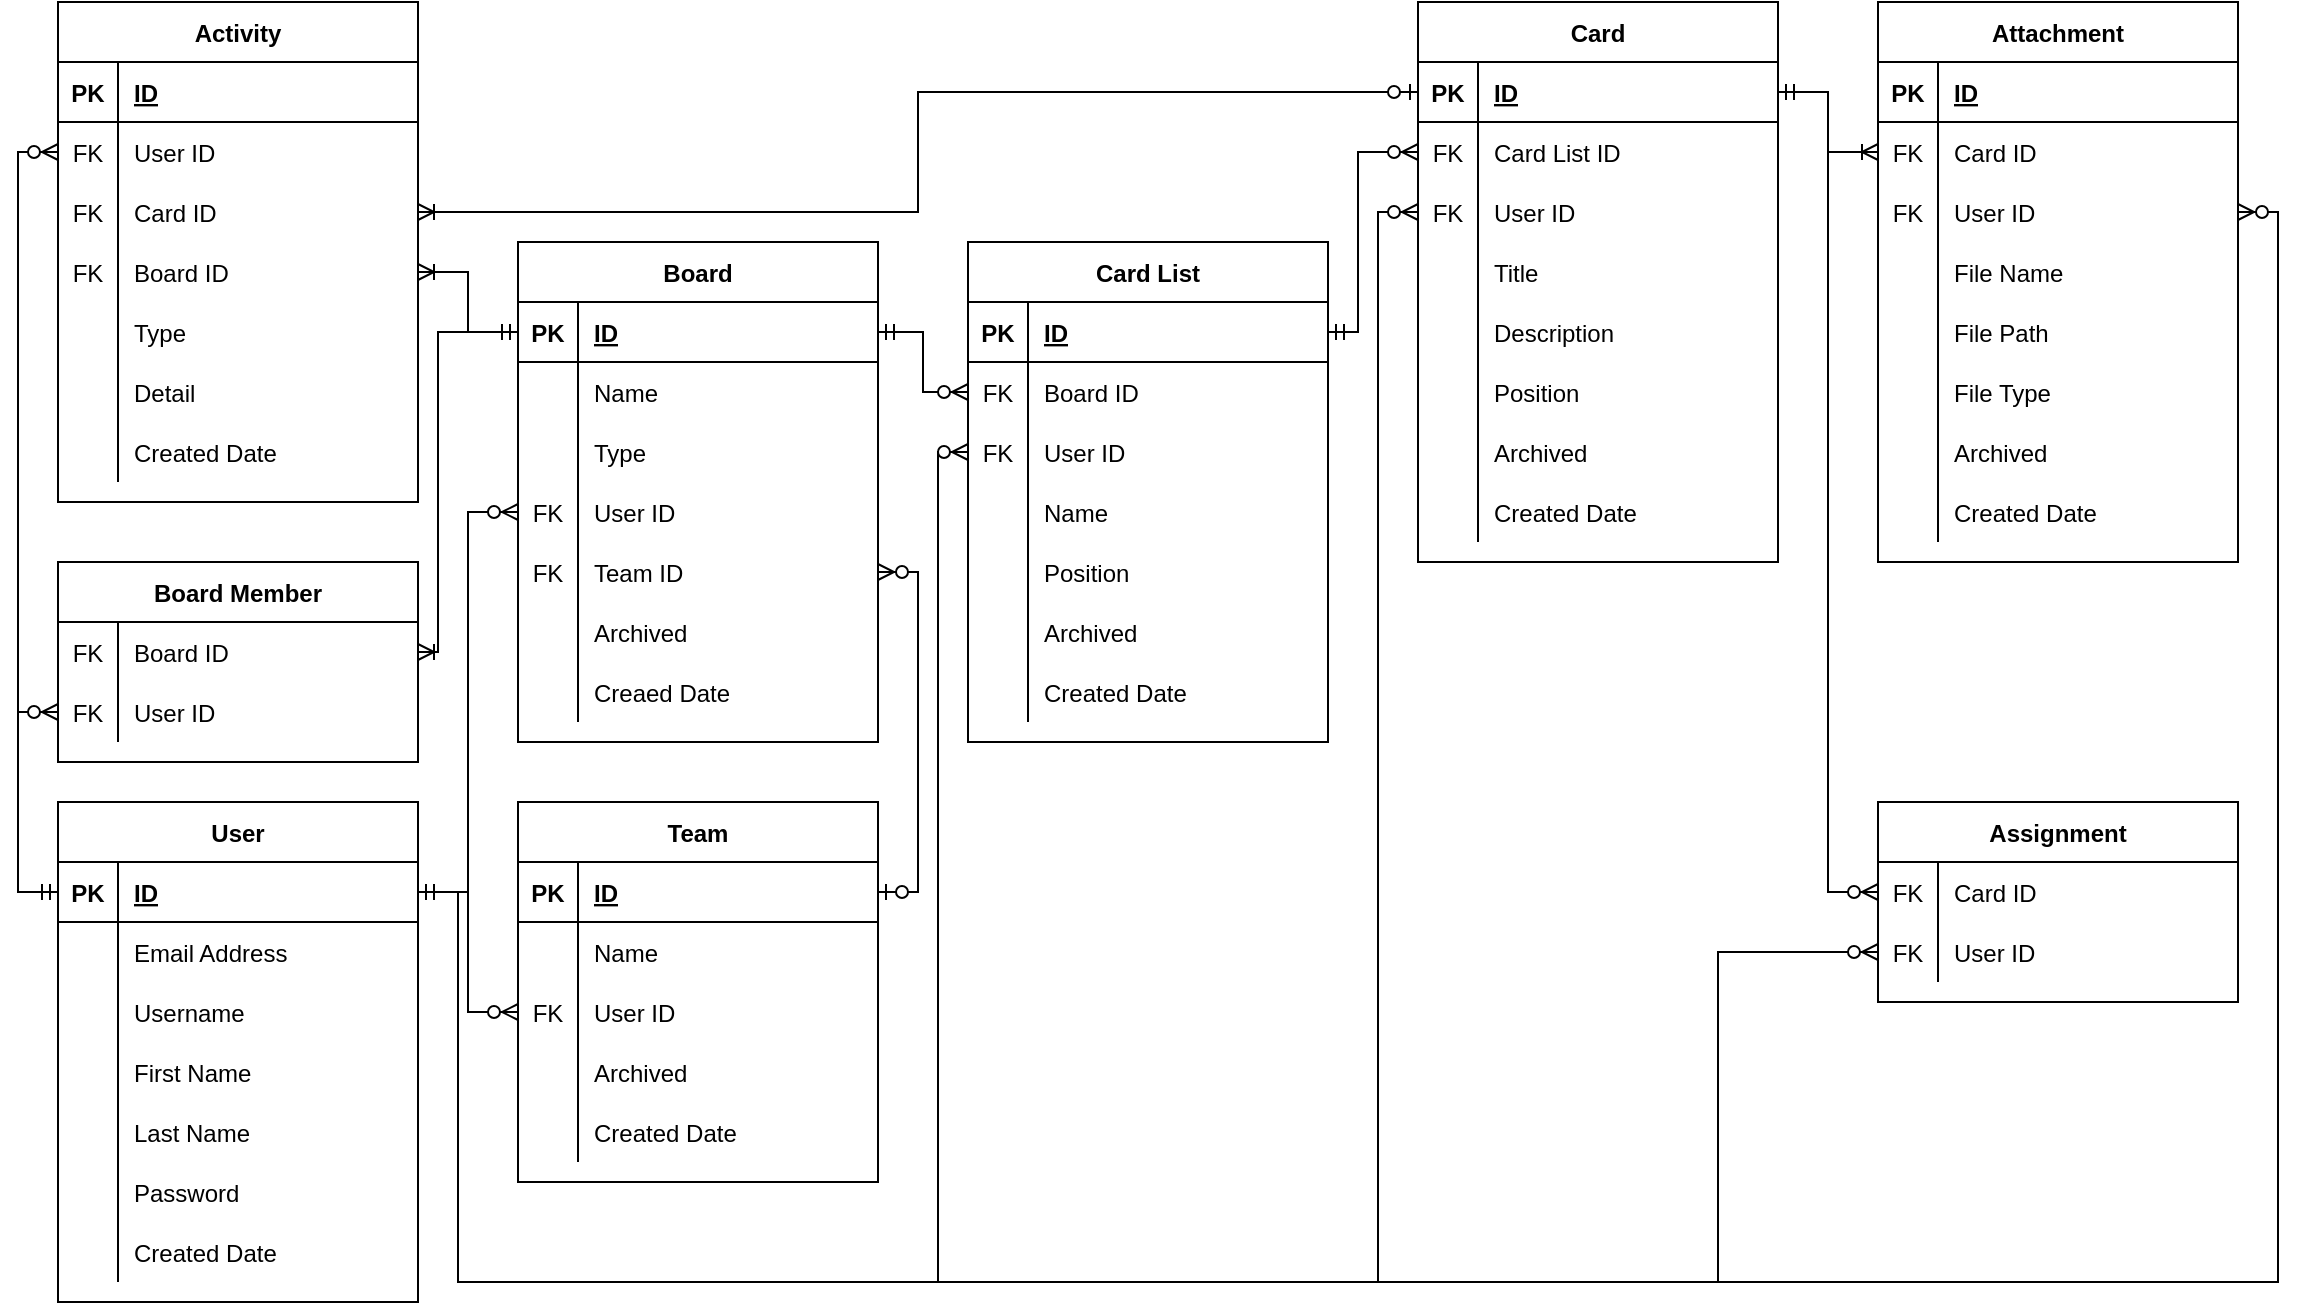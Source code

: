 <mxfile version="13.10.9" type="device"><diagram id="Ru3ub3kUBPtQXB-JiaWu" name="Page-1"><mxGraphModel dx="2062" dy="1097" grid="1" gridSize="10" guides="1" tooltips="1" connect="1" arrows="1" fold="1" page="1" pageScale="1" pageWidth="1169" pageHeight="827" math="0" shadow="0"><root><mxCell id="0"/><mxCell id="1" parent="0"/><mxCell id="VAVqwueFv_kfrvT98cWb-1" value="Activity" style="shape=table;startSize=30;container=1;collapsible=1;childLayout=tableLayout;fixedRows=1;rowLines=0;fontStyle=1;align=center;resizeLast=1;" vertex="1" parent="1"><mxGeometry x="40" y="40" width="180" height="250" as="geometry"/></mxCell><mxCell id="VAVqwueFv_kfrvT98cWb-2" value="" style="shape=partialRectangle;collapsible=0;dropTarget=0;pointerEvents=0;fillColor=none;top=0;left=0;bottom=1;right=0;points=[[0,0.5],[1,0.5]];portConstraint=eastwest;" vertex="1" parent="VAVqwueFv_kfrvT98cWb-1"><mxGeometry y="30" width="180" height="30" as="geometry"/></mxCell><mxCell id="VAVqwueFv_kfrvT98cWb-3" value="PK" style="shape=partialRectangle;connectable=0;fillColor=none;top=0;left=0;bottom=0;right=0;fontStyle=1;overflow=hidden;" vertex="1" parent="VAVqwueFv_kfrvT98cWb-2"><mxGeometry width="30" height="30" as="geometry"/></mxCell><mxCell id="VAVqwueFv_kfrvT98cWb-4" value="ID" style="shape=partialRectangle;connectable=0;fillColor=none;top=0;left=0;bottom=0;right=0;align=left;spacingLeft=6;fontStyle=5;overflow=hidden;" vertex="1" parent="VAVqwueFv_kfrvT98cWb-2"><mxGeometry x="30" width="150" height="30" as="geometry"/></mxCell><mxCell id="VAVqwueFv_kfrvT98cWb-5" value="" style="shape=partialRectangle;collapsible=0;dropTarget=0;pointerEvents=0;fillColor=none;top=0;left=0;bottom=0;right=0;points=[[0,0.5],[1,0.5]];portConstraint=eastwest;" vertex="1" parent="VAVqwueFv_kfrvT98cWb-1"><mxGeometry y="60" width="180" height="30" as="geometry"/></mxCell><mxCell id="VAVqwueFv_kfrvT98cWb-6" value="FK" style="shape=partialRectangle;connectable=0;fillColor=none;top=0;left=0;bottom=0;right=0;editable=1;overflow=hidden;" vertex="1" parent="VAVqwueFv_kfrvT98cWb-5"><mxGeometry width="30" height="30" as="geometry"/></mxCell><mxCell id="VAVqwueFv_kfrvT98cWb-7" value="User ID" style="shape=partialRectangle;connectable=0;fillColor=none;top=0;left=0;bottom=0;right=0;align=left;spacingLeft=6;overflow=hidden;" vertex="1" parent="VAVqwueFv_kfrvT98cWb-5"><mxGeometry x="30" width="150" height="30" as="geometry"/></mxCell><mxCell id="VAVqwueFv_kfrvT98cWb-8" value="" style="shape=partialRectangle;collapsible=0;dropTarget=0;pointerEvents=0;fillColor=none;top=0;left=0;bottom=0;right=0;points=[[0,0.5],[1,0.5]];portConstraint=eastwest;" vertex="1" parent="VAVqwueFv_kfrvT98cWb-1"><mxGeometry y="90" width="180" height="30" as="geometry"/></mxCell><mxCell id="VAVqwueFv_kfrvT98cWb-9" value="FK" style="shape=partialRectangle;connectable=0;fillColor=none;top=0;left=0;bottom=0;right=0;editable=1;overflow=hidden;" vertex="1" parent="VAVqwueFv_kfrvT98cWb-8"><mxGeometry width="30" height="30" as="geometry"/></mxCell><mxCell id="VAVqwueFv_kfrvT98cWb-10" value="Card ID" style="shape=partialRectangle;connectable=0;fillColor=none;top=0;left=0;bottom=0;right=0;align=left;spacingLeft=6;overflow=hidden;" vertex="1" parent="VAVqwueFv_kfrvT98cWb-8"><mxGeometry x="30" width="150" height="30" as="geometry"/></mxCell><mxCell id="VAVqwueFv_kfrvT98cWb-11" value="" style="shape=partialRectangle;collapsible=0;dropTarget=0;pointerEvents=0;fillColor=none;top=0;left=0;bottom=0;right=0;points=[[0,0.5],[1,0.5]];portConstraint=eastwest;" vertex="1" parent="VAVqwueFv_kfrvT98cWb-1"><mxGeometry y="120" width="180" height="30" as="geometry"/></mxCell><mxCell id="VAVqwueFv_kfrvT98cWb-12" value="FK" style="shape=partialRectangle;connectable=0;fillColor=none;top=0;left=0;bottom=0;right=0;editable=1;overflow=hidden;" vertex="1" parent="VAVqwueFv_kfrvT98cWb-11"><mxGeometry width="30" height="30" as="geometry"/></mxCell><mxCell id="VAVqwueFv_kfrvT98cWb-13" value="Board ID" style="shape=partialRectangle;connectable=0;fillColor=none;top=0;left=0;bottom=0;right=0;align=left;spacingLeft=6;overflow=hidden;" vertex="1" parent="VAVqwueFv_kfrvT98cWb-11"><mxGeometry x="30" width="150" height="30" as="geometry"/></mxCell><mxCell id="VAVqwueFv_kfrvT98cWb-61" style="shape=partialRectangle;collapsible=0;dropTarget=0;pointerEvents=0;fillColor=none;top=0;left=0;bottom=0;right=0;points=[[0,0.5],[1,0.5]];portConstraint=eastwest;" vertex="1" parent="VAVqwueFv_kfrvT98cWb-1"><mxGeometry y="150" width="180" height="30" as="geometry"/></mxCell><mxCell id="VAVqwueFv_kfrvT98cWb-62" style="shape=partialRectangle;connectable=0;fillColor=none;top=0;left=0;bottom=0;right=0;editable=1;overflow=hidden;" vertex="1" parent="VAVqwueFv_kfrvT98cWb-61"><mxGeometry width="30" height="30" as="geometry"/></mxCell><mxCell id="VAVqwueFv_kfrvT98cWb-63" value="Type" style="shape=partialRectangle;connectable=0;fillColor=none;top=0;left=0;bottom=0;right=0;align=left;spacingLeft=6;overflow=hidden;" vertex="1" parent="VAVqwueFv_kfrvT98cWb-61"><mxGeometry x="30" width="150" height="30" as="geometry"/></mxCell><mxCell id="VAVqwueFv_kfrvT98cWb-58" style="shape=partialRectangle;collapsible=0;dropTarget=0;pointerEvents=0;fillColor=none;top=0;left=0;bottom=0;right=0;points=[[0,0.5],[1,0.5]];portConstraint=eastwest;" vertex="1" parent="VAVqwueFv_kfrvT98cWb-1"><mxGeometry y="180" width="180" height="30" as="geometry"/></mxCell><mxCell id="VAVqwueFv_kfrvT98cWb-59" style="shape=partialRectangle;connectable=0;fillColor=none;top=0;left=0;bottom=0;right=0;editable=1;overflow=hidden;" vertex="1" parent="VAVqwueFv_kfrvT98cWb-58"><mxGeometry width="30" height="30" as="geometry"/></mxCell><mxCell id="VAVqwueFv_kfrvT98cWb-60" value="Detail" style="shape=partialRectangle;connectable=0;fillColor=none;top=0;left=0;bottom=0;right=0;align=left;spacingLeft=6;overflow=hidden;" vertex="1" parent="VAVqwueFv_kfrvT98cWb-58"><mxGeometry x="30" width="150" height="30" as="geometry"/></mxCell><mxCell id="VAVqwueFv_kfrvT98cWb-55" style="shape=partialRectangle;collapsible=0;dropTarget=0;pointerEvents=0;fillColor=none;top=0;left=0;bottom=0;right=0;points=[[0,0.5],[1,0.5]];portConstraint=eastwest;" vertex="1" parent="VAVqwueFv_kfrvT98cWb-1"><mxGeometry y="210" width="180" height="30" as="geometry"/></mxCell><mxCell id="VAVqwueFv_kfrvT98cWb-56" style="shape=partialRectangle;connectable=0;fillColor=none;top=0;left=0;bottom=0;right=0;editable=1;overflow=hidden;" vertex="1" parent="VAVqwueFv_kfrvT98cWb-55"><mxGeometry width="30" height="30" as="geometry"/></mxCell><mxCell id="VAVqwueFv_kfrvT98cWb-57" value="Created Date" style="shape=partialRectangle;connectable=0;fillColor=none;top=0;left=0;bottom=0;right=0;align=left;spacingLeft=6;overflow=hidden;" vertex="1" parent="VAVqwueFv_kfrvT98cWb-55"><mxGeometry x="30" width="150" height="30" as="geometry"/></mxCell><mxCell id="VAVqwueFv_kfrvT98cWb-64" value="Team" style="shape=table;startSize=30;container=1;collapsible=1;childLayout=tableLayout;fixedRows=1;rowLines=0;fontStyle=1;align=center;resizeLast=1;fontFamily=Helvetica;" vertex="1" parent="1"><mxGeometry x="270" y="440" width="180" height="190" as="geometry"/></mxCell><mxCell id="VAVqwueFv_kfrvT98cWb-65" value="" style="shape=partialRectangle;collapsible=0;dropTarget=0;pointerEvents=0;fillColor=none;top=0;left=0;bottom=1;right=0;points=[[0,0.5],[1,0.5]];portConstraint=eastwest;" vertex="1" parent="VAVqwueFv_kfrvT98cWb-64"><mxGeometry y="30" width="180" height="30" as="geometry"/></mxCell><mxCell id="VAVqwueFv_kfrvT98cWb-66" value="PK" style="shape=partialRectangle;connectable=0;fillColor=none;top=0;left=0;bottom=0;right=0;fontStyle=1;overflow=hidden;" vertex="1" parent="VAVqwueFv_kfrvT98cWb-65"><mxGeometry width="30" height="30" as="geometry"/></mxCell><mxCell id="VAVqwueFv_kfrvT98cWb-67" value="ID" style="shape=partialRectangle;connectable=0;fillColor=none;top=0;left=0;bottom=0;right=0;align=left;spacingLeft=6;fontStyle=5;overflow=hidden;" vertex="1" parent="VAVqwueFv_kfrvT98cWb-65"><mxGeometry x="30" width="150" height="30" as="geometry"/></mxCell><mxCell id="VAVqwueFv_kfrvT98cWb-68" value="" style="shape=partialRectangle;collapsible=0;dropTarget=0;pointerEvents=0;fillColor=none;top=0;left=0;bottom=0;right=0;points=[[0,0.5],[1,0.5]];portConstraint=eastwest;" vertex="1" parent="VAVqwueFv_kfrvT98cWb-64"><mxGeometry y="60" width="180" height="30" as="geometry"/></mxCell><mxCell id="VAVqwueFv_kfrvT98cWb-69" value="" style="shape=partialRectangle;connectable=0;fillColor=none;top=0;left=0;bottom=0;right=0;editable=1;overflow=hidden;" vertex="1" parent="VAVqwueFv_kfrvT98cWb-68"><mxGeometry width="30" height="30" as="geometry"/></mxCell><mxCell id="VAVqwueFv_kfrvT98cWb-70" value="Name" style="shape=partialRectangle;connectable=0;fillColor=none;top=0;left=0;bottom=0;right=0;align=left;spacingLeft=6;overflow=hidden;" vertex="1" parent="VAVqwueFv_kfrvT98cWb-68"><mxGeometry x="30" width="150" height="30" as="geometry"/></mxCell><mxCell id="VAVqwueFv_kfrvT98cWb-71" value="" style="shape=partialRectangle;collapsible=0;dropTarget=0;pointerEvents=0;fillColor=none;top=0;left=0;bottom=0;right=0;points=[[0,0.5],[1,0.5]];portConstraint=eastwest;" vertex="1" parent="VAVqwueFv_kfrvT98cWb-64"><mxGeometry y="90" width="180" height="30" as="geometry"/></mxCell><mxCell id="VAVqwueFv_kfrvT98cWb-72" value="FK" style="shape=partialRectangle;connectable=0;fillColor=none;top=0;left=0;bottom=0;right=0;editable=1;overflow=hidden;" vertex="1" parent="VAVqwueFv_kfrvT98cWb-71"><mxGeometry width="30" height="30" as="geometry"/></mxCell><mxCell id="VAVqwueFv_kfrvT98cWb-73" value="User ID" style="shape=partialRectangle;connectable=0;fillColor=none;top=0;left=0;bottom=0;right=0;align=left;spacingLeft=6;overflow=hidden;" vertex="1" parent="VAVqwueFv_kfrvT98cWb-71"><mxGeometry x="30" width="150" height="30" as="geometry"/></mxCell><mxCell id="VAVqwueFv_kfrvT98cWb-74" value="" style="shape=partialRectangle;collapsible=0;dropTarget=0;pointerEvents=0;fillColor=none;top=0;left=0;bottom=0;right=0;points=[[0,0.5],[1,0.5]];portConstraint=eastwest;" vertex="1" parent="VAVqwueFv_kfrvT98cWb-64"><mxGeometry y="120" width="180" height="30" as="geometry"/></mxCell><mxCell id="VAVqwueFv_kfrvT98cWb-75" value="" style="shape=partialRectangle;connectable=0;fillColor=none;top=0;left=0;bottom=0;right=0;editable=1;overflow=hidden;" vertex="1" parent="VAVqwueFv_kfrvT98cWb-74"><mxGeometry width="30" height="30" as="geometry"/></mxCell><mxCell id="VAVqwueFv_kfrvT98cWb-76" value="Archived" style="shape=partialRectangle;connectable=0;fillColor=none;top=0;left=0;bottom=0;right=0;align=left;spacingLeft=6;overflow=hidden;" vertex="1" parent="VAVqwueFv_kfrvT98cWb-74"><mxGeometry x="30" width="150" height="30" as="geometry"/></mxCell><mxCell id="VAVqwueFv_kfrvT98cWb-77" style="shape=partialRectangle;collapsible=0;dropTarget=0;pointerEvents=0;fillColor=none;top=0;left=0;bottom=0;right=0;points=[[0,0.5],[1,0.5]];portConstraint=eastwest;" vertex="1" parent="VAVqwueFv_kfrvT98cWb-64"><mxGeometry y="150" width="180" height="30" as="geometry"/></mxCell><mxCell id="VAVqwueFv_kfrvT98cWb-78" style="shape=partialRectangle;connectable=0;fillColor=none;top=0;left=0;bottom=0;right=0;editable=1;overflow=hidden;" vertex="1" parent="VAVqwueFv_kfrvT98cWb-77"><mxGeometry width="30" height="30" as="geometry"/></mxCell><mxCell id="VAVqwueFv_kfrvT98cWb-79" value="Created Date" style="shape=partialRectangle;connectable=0;fillColor=none;top=0;left=0;bottom=0;right=0;align=left;spacingLeft=6;overflow=hidden;" vertex="1" parent="VAVqwueFv_kfrvT98cWb-77"><mxGeometry x="30" width="150" height="30" as="geometry"/></mxCell><mxCell id="VAVqwueFv_kfrvT98cWb-80" value="Board Member" style="shape=table;startSize=30;container=1;collapsible=1;childLayout=tableLayout;fixedRows=1;rowLines=0;fontStyle=1;align=center;resizeLast=1;fontFamily=Helvetica;" vertex="1" parent="1"><mxGeometry x="40" y="320" width="180" height="100" as="geometry"/></mxCell><mxCell id="VAVqwueFv_kfrvT98cWb-84" value="" style="shape=partialRectangle;collapsible=0;dropTarget=0;pointerEvents=0;fillColor=none;top=0;left=0;bottom=0;right=0;points=[[0,0.5],[1,0.5]];portConstraint=eastwest;" vertex="1" parent="VAVqwueFv_kfrvT98cWb-80"><mxGeometry y="30" width="180" height="30" as="geometry"/></mxCell><mxCell id="VAVqwueFv_kfrvT98cWb-85" value="FK" style="shape=partialRectangle;connectable=0;fillColor=none;top=0;left=0;bottom=0;right=0;editable=1;overflow=hidden;" vertex="1" parent="VAVqwueFv_kfrvT98cWb-84"><mxGeometry width="30" height="30" as="geometry"/></mxCell><mxCell id="VAVqwueFv_kfrvT98cWb-86" value="Board ID" style="shape=partialRectangle;connectable=0;fillColor=none;top=0;left=0;bottom=0;right=0;align=left;spacingLeft=6;overflow=hidden;" vertex="1" parent="VAVqwueFv_kfrvT98cWb-84"><mxGeometry x="30" width="150" height="30" as="geometry"/></mxCell><mxCell id="VAVqwueFv_kfrvT98cWb-87" value="" style="shape=partialRectangle;collapsible=0;dropTarget=0;pointerEvents=0;fillColor=none;top=0;left=0;bottom=0;right=0;points=[[0,0.5],[1,0.5]];portConstraint=eastwest;" vertex="1" parent="VAVqwueFv_kfrvT98cWb-80"><mxGeometry y="60" width="180" height="30" as="geometry"/></mxCell><mxCell id="VAVqwueFv_kfrvT98cWb-88" value="FK" style="shape=partialRectangle;connectable=0;fillColor=none;top=0;left=0;bottom=0;right=0;editable=1;overflow=hidden;" vertex="1" parent="VAVqwueFv_kfrvT98cWb-87"><mxGeometry width="30" height="30" as="geometry"/></mxCell><mxCell id="VAVqwueFv_kfrvT98cWb-89" value="User ID" style="shape=partialRectangle;connectable=0;fillColor=none;top=0;left=0;bottom=0;right=0;align=left;spacingLeft=6;overflow=hidden;" vertex="1" parent="VAVqwueFv_kfrvT98cWb-87"><mxGeometry x="30" width="150" height="30" as="geometry"/></mxCell><mxCell id="VAVqwueFv_kfrvT98cWb-93" value="User" style="shape=table;startSize=30;container=1;collapsible=1;childLayout=tableLayout;fixedRows=1;rowLines=0;fontStyle=1;align=center;resizeLast=1;fontFamily=Helvetica;" vertex="1" parent="1"><mxGeometry x="40" y="440" width="180" height="250" as="geometry"/></mxCell><mxCell id="VAVqwueFv_kfrvT98cWb-94" value="" style="shape=partialRectangle;collapsible=0;dropTarget=0;pointerEvents=0;fillColor=none;top=0;left=0;bottom=1;right=0;points=[[0,0.5],[1,0.5]];portConstraint=eastwest;" vertex="1" parent="VAVqwueFv_kfrvT98cWb-93"><mxGeometry y="30" width="180" height="30" as="geometry"/></mxCell><mxCell id="VAVqwueFv_kfrvT98cWb-95" value="PK" style="shape=partialRectangle;connectable=0;fillColor=none;top=0;left=0;bottom=0;right=0;fontStyle=1;overflow=hidden;" vertex="1" parent="VAVqwueFv_kfrvT98cWb-94"><mxGeometry width="30" height="30" as="geometry"/></mxCell><mxCell id="VAVqwueFv_kfrvT98cWb-96" value="ID" style="shape=partialRectangle;connectable=0;fillColor=none;top=0;left=0;bottom=0;right=0;align=left;spacingLeft=6;fontStyle=5;overflow=hidden;" vertex="1" parent="VAVqwueFv_kfrvT98cWb-94"><mxGeometry x="30" width="150" height="30" as="geometry"/></mxCell><mxCell id="VAVqwueFv_kfrvT98cWb-97" value="" style="shape=partialRectangle;collapsible=0;dropTarget=0;pointerEvents=0;fillColor=none;top=0;left=0;bottom=0;right=0;points=[[0,0.5],[1,0.5]];portConstraint=eastwest;" vertex="1" parent="VAVqwueFv_kfrvT98cWb-93"><mxGeometry y="60" width="180" height="30" as="geometry"/></mxCell><mxCell id="VAVqwueFv_kfrvT98cWb-98" value="" style="shape=partialRectangle;connectable=0;fillColor=none;top=0;left=0;bottom=0;right=0;editable=1;overflow=hidden;" vertex="1" parent="VAVqwueFv_kfrvT98cWb-97"><mxGeometry width="30" height="30" as="geometry"/></mxCell><mxCell id="VAVqwueFv_kfrvT98cWb-99" value="Email Address" style="shape=partialRectangle;connectable=0;fillColor=none;top=0;left=0;bottom=0;right=0;align=left;spacingLeft=6;overflow=hidden;" vertex="1" parent="VAVqwueFv_kfrvT98cWb-97"><mxGeometry x="30" width="150" height="30" as="geometry"/></mxCell><mxCell id="VAVqwueFv_kfrvT98cWb-100" value="" style="shape=partialRectangle;collapsible=0;dropTarget=0;pointerEvents=0;fillColor=none;top=0;left=0;bottom=0;right=0;points=[[0,0.5],[1,0.5]];portConstraint=eastwest;" vertex="1" parent="VAVqwueFv_kfrvT98cWb-93"><mxGeometry y="90" width="180" height="30" as="geometry"/></mxCell><mxCell id="VAVqwueFv_kfrvT98cWb-101" value="" style="shape=partialRectangle;connectable=0;fillColor=none;top=0;left=0;bottom=0;right=0;editable=1;overflow=hidden;" vertex="1" parent="VAVqwueFv_kfrvT98cWb-100"><mxGeometry width="30" height="30" as="geometry"/></mxCell><mxCell id="VAVqwueFv_kfrvT98cWb-102" value="Username" style="shape=partialRectangle;connectable=0;fillColor=none;top=0;left=0;bottom=0;right=0;align=left;spacingLeft=6;overflow=hidden;" vertex="1" parent="VAVqwueFv_kfrvT98cWb-100"><mxGeometry x="30" width="150" height="30" as="geometry"/></mxCell><mxCell id="VAVqwueFv_kfrvT98cWb-103" value="" style="shape=partialRectangle;collapsible=0;dropTarget=0;pointerEvents=0;fillColor=none;top=0;left=0;bottom=0;right=0;points=[[0,0.5],[1,0.5]];portConstraint=eastwest;" vertex="1" parent="VAVqwueFv_kfrvT98cWb-93"><mxGeometry y="120" width="180" height="30" as="geometry"/></mxCell><mxCell id="VAVqwueFv_kfrvT98cWb-104" value="" style="shape=partialRectangle;connectable=0;fillColor=none;top=0;left=0;bottom=0;right=0;editable=1;overflow=hidden;" vertex="1" parent="VAVqwueFv_kfrvT98cWb-103"><mxGeometry width="30" height="30" as="geometry"/></mxCell><mxCell id="VAVqwueFv_kfrvT98cWb-105" value="First Name" style="shape=partialRectangle;connectable=0;fillColor=none;top=0;left=0;bottom=0;right=0;align=left;spacingLeft=6;overflow=hidden;" vertex="1" parent="VAVqwueFv_kfrvT98cWb-103"><mxGeometry x="30" width="150" height="30" as="geometry"/></mxCell><mxCell id="VAVqwueFv_kfrvT98cWb-106" style="shape=partialRectangle;collapsible=0;dropTarget=0;pointerEvents=0;fillColor=none;top=0;left=0;bottom=0;right=0;points=[[0,0.5],[1,0.5]];portConstraint=eastwest;" vertex="1" parent="VAVqwueFv_kfrvT98cWb-93"><mxGeometry y="150" width="180" height="30" as="geometry"/></mxCell><mxCell id="VAVqwueFv_kfrvT98cWb-107" style="shape=partialRectangle;connectable=0;fillColor=none;top=0;left=0;bottom=0;right=0;editable=1;overflow=hidden;" vertex="1" parent="VAVqwueFv_kfrvT98cWb-106"><mxGeometry width="30" height="30" as="geometry"/></mxCell><mxCell id="VAVqwueFv_kfrvT98cWb-108" value="Last Name" style="shape=partialRectangle;connectable=0;fillColor=none;top=0;left=0;bottom=0;right=0;align=left;spacingLeft=6;overflow=hidden;" vertex="1" parent="VAVqwueFv_kfrvT98cWb-106"><mxGeometry x="30" width="150" height="30" as="geometry"/></mxCell><mxCell id="VAVqwueFv_kfrvT98cWb-109" style="shape=partialRectangle;collapsible=0;dropTarget=0;pointerEvents=0;fillColor=none;top=0;left=0;bottom=0;right=0;points=[[0,0.5],[1,0.5]];portConstraint=eastwest;" vertex="1" parent="VAVqwueFv_kfrvT98cWb-93"><mxGeometry y="180" width="180" height="30" as="geometry"/></mxCell><mxCell id="VAVqwueFv_kfrvT98cWb-110" style="shape=partialRectangle;connectable=0;fillColor=none;top=0;left=0;bottom=0;right=0;editable=1;overflow=hidden;" vertex="1" parent="VAVqwueFv_kfrvT98cWb-109"><mxGeometry width="30" height="30" as="geometry"/></mxCell><mxCell id="VAVqwueFv_kfrvT98cWb-111" value="Password" style="shape=partialRectangle;connectable=0;fillColor=none;top=0;left=0;bottom=0;right=0;align=left;spacingLeft=6;overflow=hidden;" vertex="1" parent="VAVqwueFv_kfrvT98cWb-109"><mxGeometry x="30" width="150" height="30" as="geometry"/></mxCell><mxCell id="VAVqwueFv_kfrvT98cWb-112" style="shape=partialRectangle;collapsible=0;dropTarget=0;pointerEvents=0;fillColor=none;top=0;left=0;bottom=0;right=0;points=[[0,0.5],[1,0.5]];portConstraint=eastwest;" vertex="1" parent="VAVqwueFv_kfrvT98cWb-93"><mxGeometry y="210" width="180" height="30" as="geometry"/></mxCell><mxCell id="VAVqwueFv_kfrvT98cWb-113" style="shape=partialRectangle;connectable=0;fillColor=none;top=0;left=0;bottom=0;right=0;editable=1;overflow=hidden;" vertex="1" parent="VAVqwueFv_kfrvT98cWb-112"><mxGeometry width="30" height="30" as="geometry"/></mxCell><mxCell id="VAVqwueFv_kfrvT98cWb-114" value="Created Date" style="shape=partialRectangle;connectable=0;fillColor=none;top=0;left=0;bottom=0;right=0;align=left;spacingLeft=6;overflow=hidden;" vertex="1" parent="VAVqwueFv_kfrvT98cWb-112"><mxGeometry x="30" width="150" height="30" as="geometry"/></mxCell><mxCell id="VAVqwueFv_kfrvT98cWb-115" value="Board" style="shape=table;startSize=30;container=1;collapsible=1;childLayout=tableLayout;fixedRows=1;rowLines=0;fontStyle=1;align=center;resizeLast=1;fontFamily=Helvetica;" vertex="1" parent="1"><mxGeometry x="270" y="160" width="180" height="250" as="geometry"/></mxCell><mxCell id="VAVqwueFv_kfrvT98cWb-116" value="" style="shape=partialRectangle;collapsible=0;dropTarget=0;pointerEvents=0;fillColor=none;top=0;left=0;bottom=1;right=0;points=[[0,0.5],[1,0.5]];portConstraint=eastwest;" vertex="1" parent="VAVqwueFv_kfrvT98cWb-115"><mxGeometry y="30" width="180" height="30" as="geometry"/></mxCell><mxCell id="VAVqwueFv_kfrvT98cWb-117" value="PK" style="shape=partialRectangle;connectable=0;fillColor=none;top=0;left=0;bottom=0;right=0;fontStyle=1;overflow=hidden;" vertex="1" parent="VAVqwueFv_kfrvT98cWb-116"><mxGeometry width="30" height="30" as="geometry"/></mxCell><mxCell id="VAVqwueFv_kfrvT98cWb-118" value="ID" style="shape=partialRectangle;connectable=0;fillColor=none;top=0;left=0;bottom=0;right=0;align=left;spacingLeft=6;fontStyle=5;overflow=hidden;" vertex="1" parent="VAVqwueFv_kfrvT98cWb-116"><mxGeometry x="30" width="150" height="30" as="geometry"/></mxCell><mxCell id="VAVqwueFv_kfrvT98cWb-119" value="" style="shape=partialRectangle;collapsible=0;dropTarget=0;pointerEvents=0;fillColor=none;top=0;left=0;bottom=0;right=0;points=[[0,0.5],[1,0.5]];portConstraint=eastwest;" vertex="1" parent="VAVqwueFv_kfrvT98cWb-115"><mxGeometry y="60" width="180" height="30" as="geometry"/></mxCell><mxCell id="VAVqwueFv_kfrvT98cWb-120" value="" style="shape=partialRectangle;connectable=0;fillColor=none;top=0;left=0;bottom=0;right=0;editable=1;overflow=hidden;" vertex="1" parent="VAVqwueFv_kfrvT98cWb-119"><mxGeometry width="30" height="30" as="geometry"/></mxCell><mxCell id="VAVqwueFv_kfrvT98cWb-121" value="Name" style="shape=partialRectangle;connectable=0;fillColor=none;top=0;left=0;bottom=0;right=0;align=left;spacingLeft=6;overflow=hidden;" vertex="1" parent="VAVqwueFv_kfrvT98cWb-119"><mxGeometry x="30" width="150" height="30" as="geometry"/></mxCell><mxCell id="VAVqwueFv_kfrvT98cWb-122" value="" style="shape=partialRectangle;collapsible=0;dropTarget=0;pointerEvents=0;fillColor=none;top=0;left=0;bottom=0;right=0;points=[[0,0.5],[1,0.5]];portConstraint=eastwest;" vertex="1" parent="VAVqwueFv_kfrvT98cWb-115"><mxGeometry y="90" width="180" height="30" as="geometry"/></mxCell><mxCell id="VAVqwueFv_kfrvT98cWb-123" value="" style="shape=partialRectangle;connectable=0;fillColor=none;top=0;left=0;bottom=0;right=0;editable=1;overflow=hidden;" vertex="1" parent="VAVqwueFv_kfrvT98cWb-122"><mxGeometry width="30" height="30" as="geometry"/></mxCell><mxCell id="VAVqwueFv_kfrvT98cWb-124" value="Type" style="shape=partialRectangle;connectable=0;fillColor=none;top=0;left=0;bottom=0;right=0;align=left;spacingLeft=6;overflow=hidden;" vertex="1" parent="VAVqwueFv_kfrvT98cWb-122"><mxGeometry x="30" width="150" height="30" as="geometry"/></mxCell><mxCell id="VAVqwueFv_kfrvT98cWb-125" value="" style="shape=partialRectangle;collapsible=0;dropTarget=0;pointerEvents=0;fillColor=none;top=0;left=0;bottom=0;right=0;points=[[0,0.5],[1,0.5]];portConstraint=eastwest;" vertex="1" parent="VAVqwueFv_kfrvT98cWb-115"><mxGeometry y="120" width="180" height="30" as="geometry"/></mxCell><mxCell id="VAVqwueFv_kfrvT98cWb-126" value="FK" style="shape=partialRectangle;connectable=0;fillColor=none;top=0;left=0;bottom=0;right=0;editable=1;overflow=hidden;" vertex="1" parent="VAVqwueFv_kfrvT98cWb-125"><mxGeometry width="30" height="30" as="geometry"/></mxCell><mxCell id="VAVqwueFv_kfrvT98cWb-127" value="User ID" style="shape=partialRectangle;connectable=0;fillColor=none;top=0;left=0;bottom=0;right=0;align=left;spacingLeft=6;overflow=hidden;" vertex="1" parent="VAVqwueFv_kfrvT98cWb-125"><mxGeometry x="30" width="150" height="30" as="geometry"/></mxCell><mxCell id="VAVqwueFv_kfrvT98cWb-128" style="shape=partialRectangle;collapsible=0;dropTarget=0;pointerEvents=0;fillColor=none;top=0;left=0;bottom=0;right=0;points=[[0,0.5],[1,0.5]];portConstraint=eastwest;" vertex="1" parent="VAVqwueFv_kfrvT98cWb-115"><mxGeometry y="150" width="180" height="30" as="geometry"/></mxCell><mxCell id="VAVqwueFv_kfrvT98cWb-129" value="FK" style="shape=partialRectangle;connectable=0;fillColor=none;top=0;left=0;bottom=0;right=0;editable=1;overflow=hidden;" vertex="1" parent="VAVqwueFv_kfrvT98cWb-128"><mxGeometry width="30" height="30" as="geometry"/></mxCell><mxCell id="VAVqwueFv_kfrvT98cWb-130" value="Team ID" style="shape=partialRectangle;connectable=0;fillColor=none;top=0;left=0;bottom=0;right=0;align=left;spacingLeft=6;overflow=hidden;" vertex="1" parent="VAVqwueFv_kfrvT98cWb-128"><mxGeometry x="30" width="150" height="30" as="geometry"/></mxCell><mxCell id="VAVqwueFv_kfrvT98cWb-131" style="shape=partialRectangle;collapsible=0;dropTarget=0;pointerEvents=0;fillColor=none;top=0;left=0;bottom=0;right=0;points=[[0,0.5],[1,0.5]];portConstraint=eastwest;" vertex="1" parent="VAVqwueFv_kfrvT98cWb-115"><mxGeometry y="180" width="180" height="30" as="geometry"/></mxCell><mxCell id="VAVqwueFv_kfrvT98cWb-132" style="shape=partialRectangle;connectable=0;fillColor=none;top=0;left=0;bottom=0;right=0;editable=1;overflow=hidden;" vertex="1" parent="VAVqwueFv_kfrvT98cWb-131"><mxGeometry width="30" height="30" as="geometry"/></mxCell><mxCell id="VAVqwueFv_kfrvT98cWb-133" value="Archived" style="shape=partialRectangle;connectable=0;fillColor=none;top=0;left=0;bottom=0;right=0;align=left;spacingLeft=6;overflow=hidden;" vertex="1" parent="VAVqwueFv_kfrvT98cWb-131"><mxGeometry x="30" width="150" height="30" as="geometry"/></mxCell><mxCell id="VAVqwueFv_kfrvT98cWb-134" style="shape=partialRectangle;collapsible=0;dropTarget=0;pointerEvents=0;fillColor=none;top=0;left=0;bottom=0;right=0;points=[[0,0.5],[1,0.5]];portConstraint=eastwest;" vertex="1" parent="VAVqwueFv_kfrvT98cWb-115"><mxGeometry y="210" width="180" height="30" as="geometry"/></mxCell><mxCell id="VAVqwueFv_kfrvT98cWb-135" style="shape=partialRectangle;connectable=0;fillColor=none;top=0;left=0;bottom=0;right=0;editable=1;overflow=hidden;" vertex="1" parent="VAVqwueFv_kfrvT98cWb-134"><mxGeometry width="30" height="30" as="geometry"/></mxCell><mxCell id="VAVqwueFv_kfrvT98cWb-136" value="Creaed Date" style="shape=partialRectangle;connectable=0;fillColor=none;top=0;left=0;bottom=0;right=0;align=left;spacingLeft=6;overflow=hidden;" vertex="1" parent="VAVqwueFv_kfrvT98cWb-134"><mxGeometry x="30" width="150" height="30" as="geometry"/></mxCell><mxCell id="VAVqwueFv_kfrvT98cWb-137" value="Card List" style="shape=table;startSize=30;container=1;collapsible=1;childLayout=tableLayout;fixedRows=1;rowLines=0;fontStyle=1;align=center;resizeLast=1;fontFamily=Helvetica;" vertex="1" parent="1"><mxGeometry x="495" y="160" width="180" height="250" as="geometry"/></mxCell><mxCell id="VAVqwueFv_kfrvT98cWb-138" value="" style="shape=partialRectangle;collapsible=0;dropTarget=0;pointerEvents=0;fillColor=none;top=0;left=0;bottom=1;right=0;points=[[0,0.5],[1,0.5]];portConstraint=eastwest;" vertex="1" parent="VAVqwueFv_kfrvT98cWb-137"><mxGeometry y="30" width="180" height="30" as="geometry"/></mxCell><mxCell id="VAVqwueFv_kfrvT98cWb-139" value="PK" style="shape=partialRectangle;connectable=0;fillColor=none;top=0;left=0;bottom=0;right=0;fontStyle=1;overflow=hidden;" vertex="1" parent="VAVqwueFv_kfrvT98cWb-138"><mxGeometry width="30" height="30" as="geometry"/></mxCell><mxCell id="VAVqwueFv_kfrvT98cWb-140" value="ID" style="shape=partialRectangle;connectable=0;fillColor=none;top=0;left=0;bottom=0;right=0;align=left;spacingLeft=6;fontStyle=5;overflow=hidden;" vertex="1" parent="VAVqwueFv_kfrvT98cWb-138"><mxGeometry x="30" width="150" height="30" as="geometry"/></mxCell><mxCell id="VAVqwueFv_kfrvT98cWb-141" value="" style="shape=partialRectangle;collapsible=0;dropTarget=0;pointerEvents=0;fillColor=none;top=0;left=0;bottom=0;right=0;points=[[0,0.5],[1,0.5]];portConstraint=eastwest;" vertex="1" parent="VAVqwueFv_kfrvT98cWb-137"><mxGeometry y="60" width="180" height="30" as="geometry"/></mxCell><mxCell id="VAVqwueFv_kfrvT98cWb-142" value="FK" style="shape=partialRectangle;connectable=0;fillColor=none;top=0;left=0;bottom=0;right=0;editable=1;overflow=hidden;" vertex="1" parent="VAVqwueFv_kfrvT98cWb-141"><mxGeometry width="30" height="30" as="geometry"/></mxCell><mxCell id="VAVqwueFv_kfrvT98cWb-143" value="Board ID" style="shape=partialRectangle;connectable=0;fillColor=none;top=0;left=0;bottom=0;right=0;align=left;spacingLeft=6;overflow=hidden;" vertex="1" parent="VAVqwueFv_kfrvT98cWb-141"><mxGeometry x="30" width="150" height="30" as="geometry"/></mxCell><mxCell id="VAVqwueFv_kfrvT98cWb-144" value="" style="shape=partialRectangle;collapsible=0;dropTarget=0;pointerEvents=0;fillColor=none;top=0;left=0;bottom=0;right=0;points=[[0,0.5],[1,0.5]];portConstraint=eastwest;" vertex="1" parent="VAVqwueFv_kfrvT98cWb-137"><mxGeometry y="90" width="180" height="30" as="geometry"/></mxCell><mxCell id="VAVqwueFv_kfrvT98cWb-145" value="FK" style="shape=partialRectangle;connectable=0;fillColor=none;top=0;left=0;bottom=0;right=0;editable=1;overflow=hidden;" vertex="1" parent="VAVqwueFv_kfrvT98cWb-144"><mxGeometry width="30" height="30" as="geometry"/></mxCell><mxCell id="VAVqwueFv_kfrvT98cWb-146" value="User ID" style="shape=partialRectangle;connectable=0;fillColor=none;top=0;left=0;bottom=0;right=0;align=left;spacingLeft=6;overflow=hidden;" vertex="1" parent="VAVqwueFv_kfrvT98cWb-144"><mxGeometry x="30" width="150" height="30" as="geometry"/></mxCell><mxCell id="VAVqwueFv_kfrvT98cWb-147" value="" style="shape=partialRectangle;collapsible=0;dropTarget=0;pointerEvents=0;fillColor=none;top=0;left=0;bottom=0;right=0;points=[[0,0.5],[1,0.5]];portConstraint=eastwest;" vertex="1" parent="VAVqwueFv_kfrvT98cWb-137"><mxGeometry y="120" width="180" height="30" as="geometry"/></mxCell><mxCell id="VAVqwueFv_kfrvT98cWb-148" value="" style="shape=partialRectangle;connectable=0;fillColor=none;top=0;left=0;bottom=0;right=0;editable=1;overflow=hidden;" vertex="1" parent="VAVqwueFv_kfrvT98cWb-147"><mxGeometry width="30" height="30" as="geometry"/></mxCell><mxCell id="VAVqwueFv_kfrvT98cWb-149" value="Name" style="shape=partialRectangle;connectable=0;fillColor=none;top=0;left=0;bottom=0;right=0;align=left;spacingLeft=6;overflow=hidden;" vertex="1" parent="VAVqwueFv_kfrvT98cWb-147"><mxGeometry x="30" width="150" height="30" as="geometry"/></mxCell><mxCell id="VAVqwueFv_kfrvT98cWb-176" style="shape=partialRectangle;collapsible=0;dropTarget=0;pointerEvents=0;fillColor=none;top=0;left=0;bottom=0;right=0;points=[[0,0.5],[1,0.5]];portConstraint=eastwest;" vertex="1" parent="VAVqwueFv_kfrvT98cWb-137"><mxGeometry y="150" width="180" height="30" as="geometry"/></mxCell><mxCell id="VAVqwueFv_kfrvT98cWb-177" style="shape=partialRectangle;connectable=0;fillColor=none;top=0;left=0;bottom=0;right=0;editable=1;overflow=hidden;" vertex="1" parent="VAVqwueFv_kfrvT98cWb-176"><mxGeometry width="30" height="30" as="geometry"/></mxCell><mxCell id="VAVqwueFv_kfrvT98cWb-178" value="Position" style="shape=partialRectangle;connectable=0;fillColor=none;top=0;left=0;bottom=0;right=0;align=left;spacingLeft=6;overflow=hidden;" vertex="1" parent="VAVqwueFv_kfrvT98cWb-176"><mxGeometry x="30" width="150" height="30" as="geometry"/></mxCell><mxCell id="VAVqwueFv_kfrvT98cWb-179" style="shape=partialRectangle;collapsible=0;dropTarget=0;pointerEvents=0;fillColor=none;top=0;left=0;bottom=0;right=0;points=[[0,0.5],[1,0.5]];portConstraint=eastwest;" vertex="1" parent="VAVqwueFv_kfrvT98cWb-137"><mxGeometry y="180" width="180" height="30" as="geometry"/></mxCell><mxCell id="VAVqwueFv_kfrvT98cWb-180" style="shape=partialRectangle;connectable=0;fillColor=none;top=0;left=0;bottom=0;right=0;editable=1;overflow=hidden;" vertex="1" parent="VAVqwueFv_kfrvT98cWb-179"><mxGeometry width="30" height="30" as="geometry"/></mxCell><mxCell id="VAVqwueFv_kfrvT98cWb-181" value="Archived" style="shape=partialRectangle;connectable=0;fillColor=none;top=0;left=0;bottom=0;right=0;align=left;spacingLeft=6;overflow=hidden;" vertex="1" parent="VAVqwueFv_kfrvT98cWb-179"><mxGeometry x="30" width="150" height="30" as="geometry"/></mxCell><mxCell id="VAVqwueFv_kfrvT98cWb-182" style="shape=partialRectangle;collapsible=0;dropTarget=0;pointerEvents=0;fillColor=none;top=0;left=0;bottom=0;right=0;points=[[0,0.5],[1,0.5]];portConstraint=eastwest;" vertex="1" parent="VAVqwueFv_kfrvT98cWb-137"><mxGeometry y="210" width="180" height="30" as="geometry"/></mxCell><mxCell id="VAVqwueFv_kfrvT98cWb-183" style="shape=partialRectangle;connectable=0;fillColor=none;top=0;left=0;bottom=0;right=0;editable=1;overflow=hidden;" vertex="1" parent="VAVqwueFv_kfrvT98cWb-182"><mxGeometry width="30" height="30" as="geometry"/></mxCell><mxCell id="VAVqwueFv_kfrvT98cWb-184" value="Created Date" style="shape=partialRectangle;connectable=0;fillColor=none;top=0;left=0;bottom=0;right=0;align=left;spacingLeft=6;overflow=hidden;" vertex="1" parent="VAVqwueFv_kfrvT98cWb-182"><mxGeometry x="30" width="150" height="30" as="geometry"/></mxCell><mxCell id="VAVqwueFv_kfrvT98cWb-150" value="Card" style="shape=table;startSize=30;container=1;collapsible=1;childLayout=tableLayout;fixedRows=1;rowLines=0;fontStyle=1;align=center;resizeLast=1;fontFamily=Helvetica;" vertex="1" parent="1"><mxGeometry x="720" y="40" width="180" height="280" as="geometry"/></mxCell><mxCell id="VAVqwueFv_kfrvT98cWb-151" value="" style="shape=partialRectangle;collapsible=0;dropTarget=0;pointerEvents=0;fillColor=none;top=0;left=0;bottom=1;right=0;points=[[0,0.5],[1,0.5]];portConstraint=eastwest;" vertex="1" parent="VAVqwueFv_kfrvT98cWb-150"><mxGeometry y="30" width="180" height="30" as="geometry"/></mxCell><mxCell id="VAVqwueFv_kfrvT98cWb-152" value="PK" style="shape=partialRectangle;connectable=0;fillColor=none;top=0;left=0;bottom=0;right=0;fontStyle=1;overflow=hidden;" vertex="1" parent="VAVqwueFv_kfrvT98cWb-151"><mxGeometry width="30" height="30" as="geometry"/></mxCell><mxCell id="VAVqwueFv_kfrvT98cWb-153" value="ID" style="shape=partialRectangle;connectable=0;fillColor=none;top=0;left=0;bottom=0;right=0;align=left;spacingLeft=6;fontStyle=5;overflow=hidden;" vertex="1" parent="VAVqwueFv_kfrvT98cWb-151"><mxGeometry x="30" width="150" height="30" as="geometry"/></mxCell><mxCell id="VAVqwueFv_kfrvT98cWb-154" value="" style="shape=partialRectangle;collapsible=0;dropTarget=0;pointerEvents=0;fillColor=none;top=0;left=0;bottom=0;right=0;points=[[0,0.5],[1,0.5]];portConstraint=eastwest;" vertex="1" parent="VAVqwueFv_kfrvT98cWb-150"><mxGeometry y="60" width="180" height="30" as="geometry"/></mxCell><mxCell id="VAVqwueFv_kfrvT98cWb-155" value="FK" style="shape=partialRectangle;connectable=0;fillColor=none;top=0;left=0;bottom=0;right=0;editable=1;overflow=hidden;" vertex="1" parent="VAVqwueFv_kfrvT98cWb-154"><mxGeometry width="30" height="30" as="geometry"/></mxCell><mxCell id="VAVqwueFv_kfrvT98cWb-156" value="Card List ID" style="shape=partialRectangle;connectable=0;fillColor=none;top=0;left=0;bottom=0;right=0;align=left;spacingLeft=6;overflow=hidden;" vertex="1" parent="VAVqwueFv_kfrvT98cWb-154"><mxGeometry x="30" width="150" height="30" as="geometry"/></mxCell><mxCell id="VAVqwueFv_kfrvT98cWb-157" value="" style="shape=partialRectangle;collapsible=0;dropTarget=0;pointerEvents=0;fillColor=none;top=0;left=0;bottom=0;right=0;points=[[0,0.5],[1,0.5]];portConstraint=eastwest;" vertex="1" parent="VAVqwueFv_kfrvT98cWb-150"><mxGeometry y="90" width="180" height="30" as="geometry"/></mxCell><mxCell id="VAVqwueFv_kfrvT98cWb-158" value="FK" style="shape=partialRectangle;connectable=0;fillColor=none;top=0;left=0;bottom=0;right=0;editable=1;overflow=hidden;" vertex="1" parent="VAVqwueFv_kfrvT98cWb-157"><mxGeometry width="30" height="30" as="geometry"/></mxCell><mxCell id="VAVqwueFv_kfrvT98cWb-159" value="User ID" style="shape=partialRectangle;connectable=0;fillColor=none;top=0;left=0;bottom=0;right=0;align=left;spacingLeft=6;overflow=hidden;" vertex="1" parent="VAVqwueFv_kfrvT98cWb-157"><mxGeometry x="30" width="150" height="30" as="geometry"/></mxCell><mxCell id="VAVqwueFv_kfrvT98cWb-160" value="" style="shape=partialRectangle;collapsible=0;dropTarget=0;pointerEvents=0;fillColor=none;top=0;left=0;bottom=0;right=0;points=[[0,0.5],[1,0.5]];portConstraint=eastwest;" vertex="1" parent="VAVqwueFv_kfrvT98cWb-150"><mxGeometry y="120" width="180" height="30" as="geometry"/></mxCell><mxCell id="VAVqwueFv_kfrvT98cWb-161" value="" style="shape=partialRectangle;connectable=0;fillColor=none;top=0;left=0;bottom=0;right=0;editable=1;overflow=hidden;" vertex="1" parent="VAVqwueFv_kfrvT98cWb-160"><mxGeometry width="30" height="30" as="geometry"/></mxCell><mxCell id="VAVqwueFv_kfrvT98cWb-162" value="Title" style="shape=partialRectangle;connectable=0;fillColor=none;top=0;left=0;bottom=0;right=0;align=left;spacingLeft=6;overflow=hidden;" vertex="1" parent="VAVqwueFv_kfrvT98cWb-160"><mxGeometry x="30" width="150" height="30" as="geometry"/></mxCell><mxCell id="VAVqwueFv_kfrvT98cWb-185" style="shape=partialRectangle;collapsible=0;dropTarget=0;pointerEvents=0;fillColor=none;top=0;left=0;bottom=0;right=0;points=[[0,0.5],[1,0.5]];portConstraint=eastwest;" vertex="1" parent="VAVqwueFv_kfrvT98cWb-150"><mxGeometry y="150" width="180" height="30" as="geometry"/></mxCell><mxCell id="VAVqwueFv_kfrvT98cWb-186" style="shape=partialRectangle;connectable=0;fillColor=none;top=0;left=0;bottom=0;right=0;editable=1;overflow=hidden;" vertex="1" parent="VAVqwueFv_kfrvT98cWb-185"><mxGeometry width="30" height="30" as="geometry"/></mxCell><mxCell id="VAVqwueFv_kfrvT98cWb-187" value="Description" style="shape=partialRectangle;connectable=0;fillColor=none;top=0;left=0;bottom=0;right=0;align=left;spacingLeft=6;overflow=hidden;" vertex="1" parent="VAVqwueFv_kfrvT98cWb-185"><mxGeometry x="30" width="150" height="30" as="geometry"/></mxCell><mxCell id="VAVqwueFv_kfrvT98cWb-188" style="shape=partialRectangle;collapsible=0;dropTarget=0;pointerEvents=0;fillColor=none;top=0;left=0;bottom=0;right=0;points=[[0,0.5],[1,0.5]];portConstraint=eastwest;" vertex="1" parent="VAVqwueFv_kfrvT98cWb-150"><mxGeometry y="180" width="180" height="30" as="geometry"/></mxCell><mxCell id="VAVqwueFv_kfrvT98cWb-189" style="shape=partialRectangle;connectable=0;fillColor=none;top=0;left=0;bottom=0;right=0;editable=1;overflow=hidden;" vertex="1" parent="VAVqwueFv_kfrvT98cWb-188"><mxGeometry width="30" height="30" as="geometry"/></mxCell><mxCell id="VAVqwueFv_kfrvT98cWb-190" value="Position" style="shape=partialRectangle;connectable=0;fillColor=none;top=0;left=0;bottom=0;right=0;align=left;spacingLeft=6;overflow=hidden;" vertex="1" parent="VAVqwueFv_kfrvT98cWb-188"><mxGeometry x="30" width="150" height="30" as="geometry"/></mxCell><mxCell id="VAVqwueFv_kfrvT98cWb-191" style="shape=partialRectangle;collapsible=0;dropTarget=0;pointerEvents=0;fillColor=none;top=0;left=0;bottom=0;right=0;points=[[0,0.5],[1,0.5]];portConstraint=eastwest;" vertex="1" parent="VAVqwueFv_kfrvT98cWb-150"><mxGeometry y="210" width="180" height="30" as="geometry"/></mxCell><mxCell id="VAVqwueFv_kfrvT98cWb-192" style="shape=partialRectangle;connectable=0;fillColor=none;top=0;left=0;bottom=0;right=0;editable=1;overflow=hidden;" vertex="1" parent="VAVqwueFv_kfrvT98cWb-191"><mxGeometry width="30" height="30" as="geometry"/></mxCell><mxCell id="VAVqwueFv_kfrvT98cWb-193" value="Archived" style="shape=partialRectangle;connectable=0;fillColor=none;top=0;left=0;bottom=0;right=0;align=left;spacingLeft=6;overflow=hidden;" vertex="1" parent="VAVqwueFv_kfrvT98cWb-191"><mxGeometry x="30" width="150" height="30" as="geometry"/></mxCell><mxCell id="VAVqwueFv_kfrvT98cWb-194" style="shape=partialRectangle;collapsible=0;dropTarget=0;pointerEvents=0;fillColor=none;top=0;left=0;bottom=0;right=0;points=[[0,0.5],[1,0.5]];portConstraint=eastwest;" vertex="1" parent="VAVqwueFv_kfrvT98cWb-150"><mxGeometry y="240" width="180" height="30" as="geometry"/></mxCell><mxCell id="VAVqwueFv_kfrvT98cWb-195" style="shape=partialRectangle;connectable=0;fillColor=none;top=0;left=0;bottom=0;right=0;editable=1;overflow=hidden;" vertex="1" parent="VAVqwueFv_kfrvT98cWb-194"><mxGeometry width="30" height="30" as="geometry"/></mxCell><mxCell id="VAVqwueFv_kfrvT98cWb-196" value="Created Date" style="shape=partialRectangle;connectable=0;fillColor=none;top=0;left=0;bottom=0;right=0;align=left;spacingLeft=6;overflow=hidden;" vertex="1" parent="VAVqwueFv_kfrvT98cWb-194"><mxGeometry x="30" width="150" height="30" as="geometry"/></mxCell><mxCell id="VAVqwueFv_kfrvT98cWb-163" value="Attachment" style="shape=table;startSize=30;container=1;collapsible=1;childLayout=tableLayout;fixedRows=1;rowLines=0;fontStyle=1;align=center;resizeLast=1;fontFamily=Helvetica;" vertex="1" parent="1"><mxGeometry x="950" y="40" width="180" height="280" as="geometry"/></mxCell><mxCell id="VAVqwueFv_kfrvT98cWb-164" value="" style="shape=partialRectangle;collapsible=0;dropTarget=0;pointerEvents=0;fillColor=none;top=0;left=0;bottom=1;right=0;points=[[0,0.5],[1,0.5]];portConstraint=eastwest;" vertex="1" parent="VAVqwueFv_kfrvT98cWb-163"><mxGeometry y="30" width="180" height="30" as="geometry"/></mxCell><mxCell id="VAVqwueFv_kfrvT98cWb-165" value="PK" style="shape=partialRectangle;connectable=0;fillColor=none;top=0;left=0;bottom=0;right=0;fontStyle=1;overflow=hidden;" vertex="1" parent="VAVqwueFv_kfrvT98cWb-164"><mxGeometry width="30" height="30" as="geometry"/></mxCell><mxCell id="VAVqwueFv_kfrvT98cWb-166" value="ID" style="shape=partialRectangle;connectable=0;fillColor=none;top=0;left=0;bottom=0;right=0;align=left;spacingLeft=6;fontStyle=5;overflow=hidden;" vertex="1" parent="VAVqwueFv_kfrvT98cWb-164"><mxGeometry x="30" width="150" height="30" as="geometry"/></mxCell><mxCell id="VAVqwueFv_kfrvT98cWb-167" value="" style="shape=partialRectangle;collapsible=0;dropTarget=0;pointerEvents=0;fillColor=none;top=0;left=0;bottom=0;right=0;points=[[0,0.5],[1,0.5]];portConstraint=eastwest;" vertex="1" parent="VAVqwueFv_kfrvT98cWb-163"><mxGeometry y="60" width="180" height="30" as="geometry"/></mxCell><mxCell id="VAVqwueFv_kfrvT98cWb-168" value="FK" style="shape=partialRectangle;connectable=0;fillColor=none;top=0;left=0;bottom=0;right=0;editable=1;overflow=hidden;" vertex="1" parent="VAVqwueFv_kfrvT98cWb-167"><mxGeometry width="30" height="30" as="geometry"/></mxCell><mxCell id="VAVqwueFv_kfrvT98cWb-169" value="Card ID" style="shape=partialRectangle;connectable=0;fillColor=none;top=0;left=0;bottom=0;right=0;align=left;spacingLeft=6;overflow=hidden;" vertex="1" parent="VAVqwueFv_kfrvT98cWb-167"><mxGeometry x="30" width="150" height="30" as="geometry"/></mxCell><mxCell id="VAVqwueFv_kfrvT98cWb-170" value="" style="shape=partialRectangle;collapsible=0;dropTarget=0;pointerEvents=0;fillColor=none;top=0;left=0;bottom=0;right=0;points=[[0,0.5],[1,0.5]];portConstraint=eastwest;" vertex="1" parent="VAVqwueFv_kfrvT98cWb-163"><mxGeometry y="90" width="180" height="30" as="geometry"/></mxCell><mxCell id="VAVqwueFv_kfrvT98cWb-171" value="FK" style="shape=partialRectangle;connectable=0;fillColor=none;top=0;left=0;bottom=0;right=0;editable=1;overflow=hidden;" vertex="1" parent="VAVqwueFv_kfrvT98cWb-170"><mxGeometry width="30" height="30" as="geometry"/></mxCell><mxCell id="VAVqwueFv_kfrvT98cWb-172" value="User ID" style="shape=partialRectangle;connectable=0;fillColor=none;top=0;left=0;bottom=0;right=0;align=left;spacingLeft=6;overflow=hidden;" vertex="1" parent="VAVqwueFv_kfrvT98cWb-170"><mxGeometry x="30" width="150" height="30" as="geometry"/></mxCell><mxCell id="VAVqwueFv_kfrvT98cWb-173" value="" style="shape=partialRectangle;collapsible=0;dropTarget=0;pointerEvents=0;fillColor=none;top=0;left=0;bottom=0;right=0;points=[[0,0.5],[1,0.5]];portConstraint=eastwest;" vertex="1" parent="VAVqwueFv_kfrvT98cWb-163"><mxGeometry y="120" width="180" height="30" as="geometry"/></mxCell><mxCell id="VAVqwueFv_kfrvT98cWb-174" value="" style="shape=partialRectangle;connectable=0;fillColor=none;top=0;left=0;bottom=0;right=0;editable=1;overflow=hidden;" vertex="1" parent="VAVqwueFv_kfrvT98cWb-173"><mxGeometry width="30" height="30" as="geometry"/></mxCell><mxCell id="VAVqwueFv_kfrvT98cWb-175" value="File Name" style="shape=partialRectangle;connectable=0;fillColor=none;top=0;left=0;bottom=0;right=0;align=left;spacingLeft=6;overflow=hidden;" vertex="1" parent="VAVqwueFv_kfrvT98cWb-173"><mxGeometry x="30" width="150" height="30" as="geometry"/></mxCell><mxCell id="VAVqwueFv_kfrvT98cWb-197" style="shape=partialRectangle;collapsible=0;dropTarget=0;pointerEvents=0;fillColor=none;top=0;left=0;bottom=0;right=0;points=[[0,0.5],[1,0.5]];portConstraint=eastwest;" vertex="1" parent="VAVqwueFv_kfrvT98cWb-163"><mxGeometry y="150" width="180" height="30" as="geometry"/></mxCell><mxCell id="VAVqwueFv_kfrvT98cWb-198" style="shape=partialRectangle;connectable=0;fillColor=none;top=0;left=0;bottom=0;right=0;editable=1;overflow=hidden;" vertex="1" parent="VAVqwueFv_kfrvT98cWb-197"><mxGeometry width="30" height="30" as="geometry"/></mxCell><mxCell id="VAVqwueFv_kfrvT98cWb-199" value="File Path" style="shape=partialRectangle;connectable=0;fillColor=none;top=0;left=0;bottom=0;right=0;align=left;spacingLeft=6;overflow=hidden;" vertex="1" parent="VAVqwueFv_kfrvT98cWb-197"><mxGeometry x="30" width="150" height="30" as="geometry"/></mxCell><mxCell id="VAVqwueFv_kfrvT98cWb-200" style="shape=partialRectangle;collapsible=0;dropTarget=0;pointerEvents=0;fillColor=none;top=0;left=0;bottom=0;right=0;points=[[0,0.5],[1,0.5]];portConstraint=eastwest;" vertex="1" parent="VAVqwueFv_kfrvT98cWb-163"><mxGeometry y="180" width="180" height="30" as="geometry"/></mxCell><mxCell id="VAVqwueFv_kfrvT98cWb-201" style="shape=partialRectangle;connectable=0;fillColor=none;top=0;left=0;bottom=0;right=0;editable=1;overflow=hidden;" vertex="1" parent="VAVqwueFv_kfrvT98cWb-200"><mxGeometry width="30" height="30" as="geometry"/></mxCell><mxCell id="VAVqwueFv_kfrvT98cWb-202" value="File Type" style="shape=partialRectangle;connectable=0;fillColor=none;top=0;left=0;bottom=0;right=0;align=left;spacingLeft=6;overflow=hidden;" vertex="1" parent="VAVqwueFv_kfrvT98cWb-200"><mxGeometry x="30" width="150" height="30" as="geometry"/></mxCell><mxCell id="VAVqwueFv_kfrvT98cWb-203" style="shape=partialRectangle;collapsible=0;dropTarget=0;pointerEvents=0;fillColor=none;top=0;left=0;bottom=0;right=0;points=[[0,0.5],[1,0.5]];portConstraint=eastwest;" vertex="1" parent="VAVqwueFv_kfrvT98cWb-163"><mxGeometry y="210" width="180" height="30" as="geometry"/></mxCell><mxCell id="VAVqwueFv_kfrvT98cWb-204" style="shape=partialRectangle;connectable=0;fillColor=none;top=0;left=0;bottom=0;right=0;editable=1;overflow=hidden;" vertex="1" parent="VAVqwueFv_kfrvT98cWb-203"><mxGeometry width="30" height="30" as="geometry"/></mxCell><mxCell id="VAVqwueFv_kfrvT98cWb-205" value="Archived" style="shape=partialRectangle;connectable=0;fillColor=none;top=0;left=0;bottom=0;right=0;align=left;spacingLeft=6;overflow=hidden;" vertex="1" parent="VAVqwueFv_kfrvT98cWb-203"><mxGeometry x="30" width="150" height="30" as="geometry"/></mxCell><mxCell id="VAVqwueFv_kfrvT98cWb-206" style="shape=partialRectangle;collapsible=0;dropTarget=0;pointerEvents=0;fillColor=none;top=0;left=0;bottom=0;right=0;points=[[0,0.5],[1,0.5]];portConstraint=eastwest;" vertex="1" parent="VAVqwueFv_kfrvT98cWb-163"><mxGeometry y="240" width="180" height="30" as="geometry"/></mxCell><mxCell id="VAVqwueFv_kfrvT98cWb-207" style="shape=partialRectangle;connectable=0;fillColor=none;top=0;left=0;bottom=0;right=0;editable=1;overflow=hidden;" vertex="1" parent="VAVqwueFv_kfrvT98cWb-206"><mxGeometry width="30" height="30" as="geometry"/></mxCell><mxCell id="VAVqwueFv_kfrvT98cWb-208" value="Created Date" style="shape=partialRectangle;connectable=0;fillColor=none;top=0;left=0;bottom=0;right=0;align=left;spacingLeft=6;overflow=hidden;" vertex="1" parent="VAVqwueFv_kfrvT98cWb-206"><mxGeometry x="30" width="150" height="30" as="geometry"/></mxCell><mxCell id="VAVqwueFv_kfrvT98cWb-209" value="Assignment" style="shape=table;startSize=30;container=1;collapsible=1;childLayout=tableLayout;fixedRows=1;rowLines=0;fontStyle=1;align=center;resizeLast=1;fontFamily=Helvetica;" vertex="1" parent="1"><mxGeometry x="950" y="440" width="180" height="100" as="geometry"/></mxCell><mxCell id="VAVqwueFv_kfrvT98cWb-213" value="" style="shape=partialRectangle;collapsible=0;dropTarget=0;pointerEvents=0;fillColor=none;top=0;left=0;bottom=0;right=0;points=[[0,0.5],[1,0.5]];portConstraint=eastwest;" vertex="1" parent="VAVqwueFv_kfrvT98cWb-209"><mxGeometry y="30" width="180" height="30" as="geometry"/></mxCell><mxCell id="VAVqwueFv_kfrvT98cWb-214" value="FK" style="shape=partialRectangle;connectable=0;fillColor=none;top=0;left=0;bottom=0;right=0;editable=1;overflow=hidden;" vertex="1" parent="VAVqwueFv_kfrvT98cWb-213"><mxGeometry width="30" height="30" as="geometry"/></mxCell><mxCell id="VAVqwueFv_kfrvT98cWb-215" value="Card ID" style="shape=partialRectangle;connectable=0;fillColor=none;top=0;left=0;bottom=0;right=0;align=left;spacingLeft=6;overflow=hidden;" vertex="1" parent="VAVqwueFv_kfrvT98cWb-213"><mxGeometry x="30" width="150" height="30" as="geometry"/></mxCell><mxCell id="VAVqwueFv_kfrvT98cWb-216" value="" style="shape=partialRectangle;collapsible=0;dropTarget=0;pointerEvents=0;fillColor=none;top=0;left=0;bottom=0;right=0;points=[[0,0.5],[1,0.5]];portConstraint=eastwest;" vertex="1" parent="VAVqwueFv_kfrvT98cWb-209"><mxGeometry y="60" width="180" height="30" as="geometry"/></mxCell><mxCell id="VAVqwueFv_kfrvT98cWb-217" value="FK" style="shape=partialRectangle;connectable=0;fillColor=none;top=0;left=0;bottom=0;right=0;editable=1;overflow=hidden;" vertex="1" parent="VAVqwueFv_kfrvT98cWb-216"><mxGeometry width="30" height="30" as="geometry"/></mxCell><mxCell id="VAVqwueFv_kfrvT98cWb-218" value="User ID" style="shape=partialRectangle;connectable=0;fillColor=none;top=0;left=0;bottom=0;right=0;align=left;spacingLeft=6;overflow=hidden;" vertex="1" parent="VAVqwueFv_kfrvT98cWb-216"><mxGeometry x="30" width="150" height="30" as="geometry"/></mxCell><mxCell id="VAVqwueFv_kfrvT98cWb-222" style="edgeStyle=orthogonalEdgeStyle;rounded=0;orthogonalLoop=1;jettySize=auto;html=1;entryX=0;entryY=0.5;entryDx=0;entryDy=0;fontFamily=Helvetica;startArrow=ERmandOne;startFill=0;endArrow=ERzeroToMany;endFill=1;" edge="1" parent="1" source="VAVqwueFv_kfrvT98cWb-94" target="VAVqwueFv_kfrvT98cWb-71"><mxGeometry relative="1" as="geometry"/></mxCell><mxCell id="VAVqwueFv_kfrvT98cWb-223" style="rounded=0;orthogonalLoop=1;jettySize=auto;html=1;entryX=1;entryY=0.5;entryDx=0;entryDy=0;startArrow=ERmandOne;startFill=0;endArrow=ERzeroToMany;endFill=1;fontFamily=Helvetica;exitX=1;exitY=0.5;exitDx=0;exitDy=0;edgeStyle=orthogonalEdgeStyle;" edge="1" parent="1" source="VAVqwueFv_kfrvT98cWb-94" target="VAVqwueFv_kfrvT98cWb-170"><mxGeometry relative="1" as="geometry"><Array as="points"><mxPoint x="240" y="485"/><mxPoint x="240" y="680"/><mxPoint x="1150" y="680"/><mxPoint x="1150" y="145"/></Array></mxGeometry></mxCell><mxCell id="VAVqwueFv_kfrvT98cWb-224" style="rounded=0;orthogonalLoop=1;jettySize=auto;html=1;startArrow=ERmandOne;startFill=0;endArrow=ERzeroToMany;endFill=1;fontFamily=Helvetica;exitX=1;exitY=0.5;exitDx=0;exitDy=0;edgeStyle=orthogonalEdgeStyle;entryX=0;entryY=0.5;entryDx=0;entryDy=0;" edge="1" parent="1" source="VAVqwueFv_kfrvT98cWb-94" target="VAVqwueFv_kfrvT98cWb-216"><mxGeometry relative="1" as="geometry"><Array as="points"><mxPoint x="240" y="485"/><mxPoint x="240" y="680"/><mxPoint x="870" y="680"/><mxPoint x="870" y="515"/></Array></mxGeometry></mxCell><mxCell id="VAVqwueFv_kfrvT98cWb-225" style="edgeStyle=orthogonalEdgeStyle;rounded=0;orthogonalLoop=1;jettySize=auto;html=1;entryX=0;entryY=0.5;entryDx=0;entryDy=0;startArrow=ERmandOne;startFill=0;endArrow=ERzeroToMany;endFill=1;fontFamily=Helvetica;" edge="1" parent="1" source="VAVqwueFv_kfrvT98cWb-94" target="VAVqwueFv_kfrvT98cWb-157"><mxGeometry relative="1" as="geometry"><Array as="points"><mxPoint x="240" y="485"/><mxPoint x="240" y="680"/><mxPoint x="700" y="680"/><mxPoint x="700" y="145"/></Array></mxGeometry></mxCell><mxCell id="VAVqwueFv_kfrvT98cWb-226" style="edgeStyle=orthogonalEdgeStyle;rounded=0;orthogonalLoop=1;jettySize=auto;html=1;entryX=0;entryY=0.5;entryDx=0;entryDy=0;startArrow=ERmandOne;startFill=0;endArrow=ERzeroToMany;endFill=1;fontFamily=Helvetica;" edge="1" parent="1" source="VAVqwueFv_kfrvT98cWb-94" target="VAVqwueFv_kfrvT98cWb-144"><mxGeometry relative="1" as="geometry"><Array as="points"><mxPoint x="240" y="485"/><mxPoint x="240" y="680"/><mxPoint x="480" y="680"/><mxPoint x="480" y="265"/></Array></mxGeometry></mxCell><mxCell id="VAVqwueFv_kfrvT98cWb-227" style="edgeStyle=orthogonalEdgeStyle;rounded=0;orthogonalLoop=1;jettySize=auto;html=1;entryX=0;entryY=0.5;entryDx=0;entryDy=0;startArrow=ERmandOne;startFill=0;endArrow=ERzeroToMany;endFill=1;fontFamily=Helvetica;" edge="1" parent="1" source="VAVqwueFv_kfrvT98cWb-94" target="VAVqwueFv_kfrvT98cWb-125"><mxGeometry relative="1" as="geometry"/></mxCell><mxCell id="VAVqwueFv_kfrvT98cWb-228" style="edgeStyle=orthogonalEdgeStyle;rounded=0;orthogonalLoop=1;jettySize=auto;html=1;entryX=0;entryY=0.5;entryDx=0;entryDy=0;startArrow=ERmandOne;startFill=0;endArrow=ERzeroToMany;endFill=1;fontFamily=Helvetica;" edge="1" parent="1" source="VAVqwueFv_kfrvT98cWb-94" target="VAVqwueFv_kfrvT98cWb-87"><mxGeometry relative="1" as="geometry"/></mxCell><mxCell id="VAVqwueFv_kfrvT98cWb-229" style="edgeStyle=orthogonalEdgeStyle;rounded=0;orthogonalLoop=1;jettySize=auto;html=1;entryX=0;entryY=0.5;entryDx=0;entryDy=0;startArrow=ERmandOne;startFill=0;endArrow=ERzeroToMany;endFill=1;fontFamily=Helvetica;" edge="1" parent="1" source="VAVqwueFv_kfrvT98cWb-94" target="VAVqwueFv_kfrvT98cWb-5"><mxGeometry relative="1" as="geometry"/></mxCell><mxCell id="VAVqwueFv_kfrvT98cWb-230" style="edgeStyle=orthogonalEdgeStyle;rounded=0;orthogonalLoop=1;jettySize=auto;html=1;exitX=1;exitY=0.5;exitDx=0;exitDy=0;startArrow=ERzeroToOne;startFill=1;endArrow=ERzeroToMany;endFill=1;fontFamily=Helvetica;" edge="1" parent="1" source="VAVqwueFv_kfrvT98cWb-65" target="VAVqwueFv_kfrvT98cWb-128"><mxGeometry relative="1" as="geometry"/></mxCell><mxCell id="VAVqwueFv_kfrvT98cWb-231" style="edgeStyle=orthogonalEdgeStyle;rounded=0;orthogonalLoop=1;jettySize=auto;html=1;exitX=0;exitY=0.5;exitDx=0;exitDy=0;entryX=1;entryY=0.5;entryDx=0;entryDy=0;startArrow=ERzeroToOne;startFill=1;endArrow=ERoneToMany;endFill=0;fontFamily=Helvetica;" edge="1" parent="1" source="VAVqwueFv_kfrvT98cWb-151" target="VAVqwueFv_kfrvT98cWb-8"><mxGeometry relative="1" as="geometry"/></mxCell><mxCell id="VAVqwueFv_kfrvT98cWb-232" style="edgeStyle=orthogonalEdgeStyle;rounded=0;orthogonalLoop=1;jettySize=auto;html=1;exitX=0;exitY=0.5;exitDx=0;exitDy=0;entryX=1;entryY=0.5;entryDx=0;entryDy=0;startArrow=ERmandOne;startFill=0;endArrow=ERoneToMany;endFill=0;fontFamily=Helvetica;" edge="1" parent="1" source="VAVqwueFv_kfrvT98cWb-116" target="VAVqwueFv_kfrvT98cWb-11"><mxGeometry relative="1" as="geometry"/></mxCell><mxCell id="VAVqwueFv_kfrvT98cWb-234" style="edgeStyle=orthogonalEdgeStyle;rounded=0;orthogonalLoop=1;jettySize=auto;html=1;exitX=1;exitY=0.5;exitDx=0;exitDy=0;entryX=0;entryY=0.5;entryDx=0;entryDy=0;startArrow=ERmandOne;startFill=0;endArrow=ERoneToMany;endFill=0;fontFamily=Helvetica;" edge="1" parent="1" source="VAVqwueFv_kfrvT98cWb-151" target="VAVqwueFv_kfrvT98cWb-167"><mxGeometry relative="1" as="geometry"/></mxCell><mxCell id="VAVqwueFv_kfrvT98cWb-235" style="edgeStyle=orthogonalEdgeStyle;rounded=0;orthogonalLoop=1;jettySize=auto;html=1;entryX=0;entryY=0.5;entryDx=0;entryDy=0;startArrow=ERmandOne;startFill=0;endArrow=ERzeroToMany;endFill=1;fontFamily=Helvetica;" edge="1" parent="1" source="VAVqwueFv_kfrvT98cWb-151" target="VAVqwueFv_kfrvT98cWb-213"><mxGeometry relative="1" as="geometry"/></mxCell><mxCell id="VAVqwueFv_kfrvT98cWb-236" style="edgeStyle=orthogonalEdgeStyle;rounded=0;orthogonalLoop=1;jettySize=auto;html=1;exitX=1;exitY=0.5;exitDx=0;exitDy=0;entryX=0;entryY=0.5;entryDx=0;entryDy=0;startArrow=ERmandOne;startFill=0;endArrow=ERzeroToMany;endFill=1;fontFamily=Helvetica;" edge="1" parent="1" source="VAVqwueFv_kfrvT98cWb-138" target="VAVqwueFv_kfrvT98cWb-154"><mxGeometry relative="1" as="geometry"><Array as="points"><mxPoint x="690" y="205"/><mxPoint x="690" y="115"/></Array></mxGeometry></mxCell><mxCell id="VAVqwueFv_kfrvT98cWb-237" style="edgeStyle=orthogonalEdgeStyle;rounded=0;orthogonalLoop=1;jettySize=auto;html=1;exitX=1;exitY=0.5;exitDx=0;exitDy=0;entryX=0;entryY=0.5;entryDx=0;entryDy=0;startArrow=ERmandOne;startFill=0;endArrow=ERzeroToMany;endFill=1;fontFamily=Helvetica;" edge="1" parent="1" source="VAVqwueFv_kfrvT98cWb-116" target="VAVqwueFv_kfrvT98cWb-141"><mxGeometry relative="1" as="geometry"/></mxCell><mxCell id="VAVqwueFv_kfrvT98cWb-238" style="edgeStyle=orthogonalEdgeStyle;rounded=0;orthogonalLoop=1;jettySize=auto;html=1;entryX=1;entryY=0.5;entryDx=0;entryDy=0;startArrow=ERmandOne;startFill=0;endArrow=ERoneToMany;endFill=0;fontFamily=Helvetica;" edge="1" parent="1" source="VAVqwueFv_kfrvT98cWb-116" target="VAVqwueFv_kfrvT98cWb-84"><mxGeometry relative="1" as="geometry"><Array as="points"><mxPoint x="230" y="205"/><mxPoint x="230" y="365"/></Array></mxGeometry></mxCell></root></mxGraphModel></diagram></mxfile>